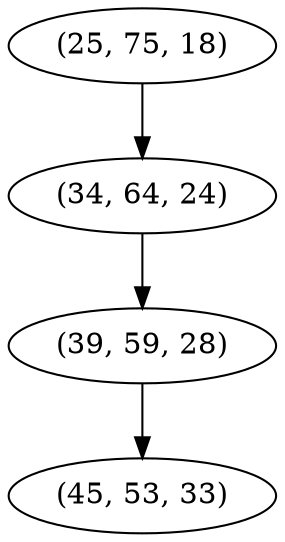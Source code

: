 digraph tree {
    "(25, 75, 18)";
    "(34, 64, 24)";
    "(39, 59, 28)";
    "(45, 53, 33)";
    "(25, 75, 18)" -> "(34, 64, 24)";
    "(34, 64, 24)" -> "(39, 59, 28)";
    "(39, 59, 28)" -> "(45, 53, 33)";
}
